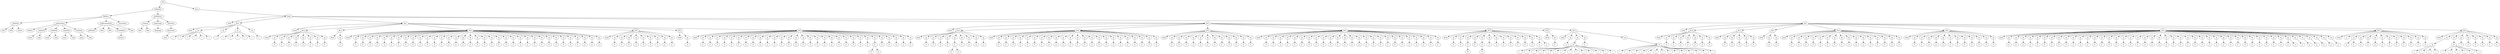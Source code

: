 digraph Tree {
	"t0" [label = "TEI"];
	"t1" [label = "teiHeader"];
	"t2" [label = "fileDesc"];
	"t3" [label = "titleStmt"];
	"t4" [label = "title"];
	"t5" [label = "title"];
	"t6" [label = "author"];
	"t7" [label = "editionStmt"];
	"t8" [label = "edition"];
	"t9" [label = "respStmt"];
	"t10" [label = "name"];
	"t11" [label = "resp"];
	"t12" [label = "respStmt"];
	"t13" [label = "name"];
	"t14" [label = "resp"];
	"t15" [label = "respStmt"];
	"t16" [label = "name"];
	"t17" [label = "resp"];
	"t18" [label = "respStmt"];
	"t19" [label = "name"];
	"t20" [label = "resp"];
	"t21" [label = "publicationStmt"];
	"t22" [label = "publisher"];
	"t23" [label = "date"];
	"t24" [label = "date"];
	"t25" [label = "availability"];
	"t26" [label = "licence"];
	"t27" [label = "idno"];
	"t28" [label = "sourceDesc"];
	"t29" [label = "profileDesc"];
	"t30" [label = "creation"];
	"t31" [label = "date"];
	"t32" [label = "date"];
	"t33" [label = "langUsage"];
	"t34" [label = "language"];
	"t35" [label = "textClass"];
	"t36" [label = "keywords"];
	"t37" [label = "term"];
	"t38" [label = "text"];
	"t39" [label = "body"];
	"t40" [label = "head"];
	"t41" [label = "div1"];
	"t42" [label = "head"];
	"t43" [label = "sp"];
	"t44" [label = "l"];
	"t45" [label = "l"];
	"t46" [label = "l"];
	"t47" [label = "l"];
	"t48" [label = "l"];
	"t49" [label = "l"];
	"t50" [label = "sp"];
	"t51" [label = "l"];
	"t52" [label = "sp"];
	"t53" [label = "l"];
	"t54" [label = "l"];
	"t55" [label = "l"];
	"t56" [label = "l"];
	"t57" [label = "l"];
	"t58" [label = "sp"];
	"t59" [label = "l"];
	"t60" [label = "div1"];
	"t61" [label = "head"];
	"t62" [label = "div2"];
	"t63" [label = "head"];
	"t64" [label = "sp"];
	"t65" [label = "p"];
	"t66" [label = "sp"];
	"t67" [label = "p"];
	"t68" [label = "sp"];
	"t69" [label = "p"];
	"t70" [label = "sp"];
	"t71" [label = "p"];
	"t72" [label = "sp"];
	"t73" [label = "p"];
	"t74" [label = "sp"];
	"t75" [label = "p"];
	"t76" [label = "sp"];
	"t77" [label = "p"];
	"t78" [label = "sp"];
	"t79" [label = "p"];
	"t80" [label = "div2"];
	"t81" [label = "head"];
	"t82" [label = "sp"];
	"t83" [label = "p"];
	"t84" [label = "div2"];
	"t85" [label = "head"];
	"t86" [label = "sp"];
	"t87" [label = "p"];
	"t88" [label = "sp"];
	"t89" [label = "p"];
	"t90" [label = "sp"];
	"t91" [label = "p"];
	"t92" [label = "sp"];
	"t93" [label = "p"];
	"t94" [label = "sp"];
	"t95" [label = "p"];
	"t96" [label = "sp"];
	"t97" [label = "p"];
	"t98" [label = "sp"];
	"t99" [label = "p"];
	"t100" [label = "sp"];
	"t101" [label = "p"];
	"t102" [label = "sp"];
	"t103" [label = "p"];
	"t104" [label = "sp"];
	"t105" [label = "p"];
	"t106" [label = "sp"];
	"t107" [label = "p"];
	"t108" [label = "sp"];
	"t109" [label = "p"];
	"t110" [label = "sp"];
	"t111" [label = "p"];
	"t112" [label = "sp"];
	"t113" [label = "p"];
	"t114" [label = "sp"];
	"t115" [label = "p"];
	"t116" [label = "sp"];
	"t117" [label = "p"];
	"t118" [label = "sp"];
	"t119" [label = "p"];
	"t120" [label = "sp"];
	"t121" [label = "p"];
	"t122" [label = "sp"];
	"t123" [label = "p"];
	"t124" [label = "sp"];
	"t125" [label = "p"];
	"t126" [label = "sp"];
	"t127" [label = "p"];
	"t128" [label = "sp"];
	"t129" [label = "p"];
	"t130" [label = "sp"];
	"t131" [label = "p"];
	"t132" [label = "sp"];
	"t133" [label = "p"];
	"t134" [label = "sp"];
	"t135" [label = "p"];
	"t136" [label = "sp"];
	"t137" [label = "p"];
	"t138" [label = "sp"];
	"t139" [label = "p"];
	"t140" [label = "sp"];
	"t141" [label = "p"];
	"t142" [label = "sp"];
	"t143" [label = "p"];
	"t144" [label = "sp"];
	"t145" [label = "p"];
	"t146" [label = "sp"];
	"t147" [label = "p"];
	"t148" [label = "sp"];
	"t149" [label = "p"];
	"t150" [label = "sp"];
	"t151" [label = "p"];
	"t152" [label = "sp"];
	"t153" [label = "p"];
	"t154" [label = "sp"];
	"t155" [label = "p"];
	"t156" [label = "div2"];
	"t157" [label = "head"];
	"t158" [label = "sp"];
	"t159" [label = "p"];
	"t160" [label = "sp"];
	"t161" [label = "p"];
	"t162" [label = "sp"];
	"t163" [label = "p"];
	"t164" [label = "sp"];
	"t165" [label = "p"];
	"t166" [label = "sp"];
	"t167" [label = "p"];
	"t168" [label = "sp"];
	"t169" [label = "p"];
	"t170" [label = "sp"];
	"t171" [label = "p"];
	"t172" [label = "sp"];
	"t173" [label = "p"];
	"t174" [label = "sp"];
	"t175" [label = "p"];
	"t176" [label = "div2"];
	"t177" [label = "head"];
	"t178" [label = "sp"];
	"t179" [label = "p"];
	"t180" [label = "div2"];
	"t181" [label = "head"];
	"t182" [label = "sp"];
	"t183" [label = "p"];
	"t184" [label = "sp"];
	"t185" [label = "p"];
	"t186" [label = "sp"];
	"t187" [label = "p"];
	"t188" [label = "sp"];
	"t189" [label = "p"];
	"t190" [label = "sp"];
	"t191" [label = "p"];
	"t192" [label = "sp"];
	"t193" [label = "p"];
	"t194" [label = "sp"];
	"t195" [label = "p"];
	"t196" [label = "sp"];
	"t197" [label = "p"];
	"t198" [label = "sp"];
	"t199" [label = "p"];
	"t200" [label = "sp"];
	"t201" [label = "p"];
	"t202" [label = "sp"];
	"t203" [label = "p"];
	"t204" [label = "sp"];
	"t205" [label = "p"];
	"t206" [label = "sp"];
	"t207" [label = "p"];
	"t208" [label = "sp"];
	"t209" [label = "p"];
	"t210" [label = "sp"];
	"t211" [label = "p"];
	"t212" [label = "sp"];
	"t213" [label = "p"];
	"t214" [label = "sp"];
	"t215" [label = "p"];
	"t216" [label = "sp"];
	"t217" [label = "p"];
	"t218" [label = "sp"];
	"t219" [label = "p"];
	"t220" [label = "sp"];
	"t221" [label = "p"];
	"t222" [label = "sp"];
	"t223" [label = "p"];
	"t224" [label = "sp"];
	"t225" [label = "p"];
	"t226" [label = "sp"];
	"t227" [label = "p"];
	"t228" [label = "sp"];
	"t229" [label = "p"];
	"t230" [label = "sp"];
	"t231" [label = "p"];
	"t232" [label = "hi"];
	"t233" [label = "hi"];
	"t234" [label = "sp"];
	"t235" [label = "p"];
	"t236" [label = "sp"];
	"t237" [label = "p"];
	"t238" [label = "sp"];
	"t239" [label = "p"];
	"t240" [label = "sp"];
	"t241" [label = "p"];
	"t242" [label = "sp"];
	"t243" [label = "p"];
	"t244" [label = "div1"];
	"t245" [label = "head"];
	"t246" [label = "div2"];
	"t247" [label = "head"];
	"t248" [label = "sp"];
	"t249" [label = "p"];
	"t250" [label = "sp"];
	"t251" [label = "p"];
	"t252" [label = "sp"];
	"t253" [label = "p"];
	"t254" [label = "sp"];
	"t255" [label = "p"];
	"t256" [label = "sp"];
	"t257" [label = "p"];
	"t258" [label = "hi"];
	"t259" [label = "hi"];
	"t260" [label = "sp"];
	"t261" [label = "p"];
	"t262" [label = "sp"];
	"t263" [label = "p"];
	"t264" [label = "sp"];
	"t265" [label = "p"];
	"t266" [label = "sp"];
	"t267" [label = "p"];
	"t268" [label = "div2"];
	"t269" [label = "head"];
	"t270" [label = "sp"];
	"t271" [label = "p"];
	"t272" [label = "sp"];
	"t273" [label = "p"];
	"t274" [label = "sp"];
	"t275" [label = "p"];
	"t276" [label = "sp"];
	"t277" [label = "p"];
	"t278" [label = "sp"];
	"t279" [label = "p"];
	"t280" [label = "sp"];
	"t281" [label = "p"];
	"t282" [label = "sp"];
	"t283" [label = "p"];
	"t284" [label = "sp"];
	"t285" [label = "p"];
	"t286" [label = "sp"];
	"t287" [label = "p"];
	"t288" [label = "sp"];
	"t289" [label = "p"];
	"t290" [label = "sp"];
	"t291" [label = "p"];
	"t292" [label = "sp"];
	"t293" [label = "p"];
	"t294" [label = "sp"];
	"t295" [label = "p"];
	"t296" [label = "sp"];
	"t297" [label = "p"];
	"t298" [label = "sp"];
	"t299" [label = "p"];
	"t300" [label = "sp"];
	"t301" [label = "p"];
	"t302" [label = "sp"];
	"t303" [label = "p"];
	"t304" [label = "sp"];
	"t305" [label = "p"];
	"t306" [label = "sp"];
	"t307" [label = "p"];
	"t308" [label = "sp"];
	"t309" [label = "p"];
	"t310" [label = "sp"];
	"t311" [label = "p"];
	"t312" [label = "sp"];
	"t313" [label = "p"];
	"t314" [label = "sp"];
	"t315" [label = "p"];
	"t316" [label = "div2"];
	"t317" [label = "head"];
	"t318" [label = "sp"];
	"t319" [label = "p"];
	"t320" [label = "sp"];
	"t321" [label = "p"];
	"t322" [label = "sp"];
	"t323" [label = "p"];
	"t324" [label = "sp"];
	"t325" [label = "p"];
	"t326" [label = "sp"];
	"t327" [label = "p"];
	"t328" [label = "sp"];
	"t329" [label = "p"];
	"t330" [label = "sp"];
	"t331" [label = "p"];
	"t332" [label = "sp"];
	"t333" [label = "p"];
	"t334" [label = "sp"];
	"t335" [label = "p"];
	"t336" [label = "sp"];
	"t337" [label = "p"];
	"t338" [label = "sp"];
	"t339" [label = "p"];
	"t340" [label = "sp"];
	"t341" [label = "p"];
	"t342" [label = "div2"];
	"t343" [label = "head"];
	"t344" [label = "sp"];
	"t345" [label = "p"];
	"t346" [label = "sp"];
	"t347" [label = "p"];
	"t348" [label = "sp"];
	"t349" [label = "p"];
	"t350" [label = "sp"];
	"t351" [label = "p"];
	"t352" [label = "sp"];
	"t353" [label = "p"];
	"t354" [label = "sp"];
	"t355" [label = "p"];
	"t356" [label = "sp"];
	"t357" [label = "p"];
	"t358" [label = "sp"];
	"t359" [label = "p"];
	"t360" [label = "sp"];
	"t361" [label = "p"];
	"t362" [label = "sp"];
	"t363" [label = "p"];
	"t364" [label = "sp"];
	"t365" [label = "p"];
	"t366" [label = "sp"];
	"t367" [label = "p"];
	"t368" [label = "sp"];
	"t369" [label = "p"];
	"t370" [label = "sp"];
	"t371" [label = "p"];
	"t372" [label = "sp"];
	"t373" [label = "p"];
	"t374" [label = "sp"];
	"t375" [label = "p"];
	"t376" [label = "sp"];
	"t377" [label = "p"];
	"t378" [label = "sp"];
	"t379" [label = "p"];
	"t380" [label = "sp"];
	"t381" [label = "p"];
	"t382" [label = "sp"];
	"t383" [label = "p"];
	"t384" [label = "sp"];
	"t385" [label = "p"];
	"t386" [label = "sp"];
	"t387" [label = "p"];
	"t388" [label = "sp"];
	"t389" [label = "p"];
	"t390" [label = "sp"];
	"t391" [label = "p"];
	"t392" [label = "sp"];
	"t393" [label = "p"];
	"t394" [label = "div2"];
	"t395" [label = "head"];
	"t396" [label = "sp"];
	"t397" [label = "p"];
	"t398" [label = "sp"];
	"t399" [label = "p"];
	"t400" [label = "sp"];
	"t401" [label = "p"];
	"t402" [label = "hi"];
	"t403" [label = "sp"];
	"t404" [label = "p"];
	"t405" [label = "sp"];
	"t406" [label = "p"];
	"t407" [label = "hi"];
	"t408" [label = "sp"];
	"t409" [label = "p"];
	"t410" [label = "sp"];
	"t411" [label = "p"];
	"t412" [label = "sp"];
	"t413" [label = "p"];
	"t414" [label = "sp"];
	"t415" [label = "p"];
	"t416" [label = "sp"];
	"t417" [label = "p"];
	"t418" [label = "sp"];
	"t419" [label = "p"];
	"t420" [label = "sp"];
	"t421" [label = "p"];
	"t422" [label = "sp"];
	"t423" [label = "p"];
	"t424" [label = "p"];
	"t425" [label = "div2"];
	"t426" [label = "head"];
	"t427" [label = "sp"];
	"t428" [label = "p"];
	"t429" [label = "div2"];
	"t430" [label = "head"];
	"t431" [label = "sp"];
	"t432" [label = "p"];
	"t433" [label = "sp"];
	"t434" [label = "lg"];
	"t435" [label = "l"];
	"t436" [label = "l"];
	"t437" [label = "l"];
	"t438" [label = "l"];
	"t439" [label = "l"];
	"t440" [label = "l"];
	"t441" [label = "l"];
	"t442" [label = "l"];
	"t443" [label = "l"];
	"t444" [label = "l"];
	"t445" [label = "l"];
	"t446" [label = "l"];
	"t447" [label = "l"];
	"t448" [label = "l"];
	"t449" [label = "sp"];
	"t450" [label = "p"];
	"t451" [label = "sp"];
	"t452" [label = "lg"];
	"t453" [label = "l"];
	"t454" [label = "l"];
	"t455" [label = "l"];
	"t456" [label = "l"];
	"t457" [label = "l"];
	"t458" [label = "l"];
	"t459" [label = "l"];
	"t460" [label = "l"];
	"t461" [label = "l"];
	"t462" [label = "l"];
	"t463" [label = "l"];
	"t464" [label = "l"];
	"t465" [label = "l"];
	"t466" [label = "l"];
	"t467" [label = "div1"];
	"t468" [label = "head"];
	"t469" [label = "div2"];
	"t470" [label = "head"];
	"t471" [label = "sp"];
	"t472" [label = "p"];
	"t473" [label = "sp"];
	"t474" [label = "p"];
	"t475" [label = "sp"];
	"t476" [label = "p"];
	"t477" [label = "sp"];
	"t478" [label = "p"];
	"t479" [label = "sp"];
	"t480" [label = "p"];
	"t481" [label = "sp"];
	"t482" [label = "p"];
	"t483" [label = "sp"];
	"t484" [label = "p"];
	"t485" [label = "div2"];
	"t486" [label = "head"];
	"t487" [label = "sp"];
	"t488" [label = "p"];
	"t489" [label = "sp"];
	"t490" [label = "p"];
	"t491" [label = "sp"];
	"t492" [label = "p"];
	"t493" [label = "sp"];
	"t494" [label = "p"];
	"t495" [label = "sp"];
	"t496" [label = "p"];
	"t497" [label = "div2"];
	"t498" [label = "head"];
	"t499" [label = "sp"];
	"t500" [label = "p"];
	"t501" [label = "sp"];
	"t502" [label = "p"];
	"t503" [label = "div2"];
	"t504" [label = "head"];
	"t505" [label = "sp"];
	"t506" [label = "p"];
	"t507" [label = "sp"];
	"t508" [label = "p"];
	"t509" [label = "sp"];
	"t510" [label = "p"];
	"t511" [label = "sp"];
	"t512" [label = "p"];
	"t513" [label = "sp"];
	"t514" [label = "p"];
	"t515" [label = "sp"];
	"t516" [label = "p"];
	"t517" [label = "sp"];
	"t518" [label = "p"];
	"t519" [label = "sp"];
	"t520" [label = "p"];
	"t521" [label = "sp"];
	"t522" [label = "p"];
	"t523" [label = "sp"];
	"t524" [label = "p"];
	"t525" [label = "sp"];
	"t526" [label = "p"];
	"t527" [label = "sp"];
	"t528" [label = "p"];
	"t529" [label = "sp"];
	"t530" [label = "p"];
	"t531" [label = "sp"];
	"t532" [label = "p"];
	"t533" [label = "sp"];
	"t534" [label = "p"];
	"t535" [label = "sp"];
	"t536" [label = "p"];
	"t537" [label = "div2"];
	"t538" [label = "head"];
	"t539" [label = "sp"];
	"t540" [label = "p"];
	"t541" [label = "sp"];
	"t542" [label = "p"];
	"t543" [label = "sp"];
	"t544" [label = "p"];
	"t545" [label = "sp"];
	"t546" [label = "p"];
	"t547" [label = "sp"];
	"t548" [label = "p"];
	"t549" [label = "sp"];
	"t550" [label = "p"];
	"t551" [label = "sp"];
	"t552" [label = "p"];
	"t553" [label = "sp"];
	"t554" [label = "p"];
	"t555" [label = "sp"];
	"t556" [label = "p"];
	"t557" [label = "sp"];
	"t558" [label = "p"];
	"t559" [label = "sp"];
	"t560" [label = "p"];
	"t561" [label = "sp"];
	"t562" [label = "p"];
	"t563" [label = "div2"];
	"t564" [label = "head"];
	"t565" [label = "sp"];
	"t566" [label = "p"];
	"t567" [label = "sp"];
	"t568" [label = "p"];
	"t569" [label = "sp"];
	"t570" [label = "p"];
	"t571" [label = "sp"];
	"t572" [label = "p"];
	"t573" [label = "sp"];
	"t574" [label = "p"];
	"t575" [label = "sp"];
	"t576" [label = "p"];
	"t577" [label = "sp"];
	"t578" [label = "p"];
	"t579" [label = "sp"];
	"t580" [label = "p"];
	"t581" [label = "sp"];
	"t582" [label = "p"];
	"t583" [label = "sp"];
	"t584" [label = "p"];
	"t585" [label = "sp"];
	"t586" [label = "p"];
	"t587" [label = "sp"];
	"t588" [label = "p"];
	"t589" [label = "sp"];
	"t590" [label = "p"];
	"t591" [label = "sp"];
	"t592" [label = "p"];
	"t593" [label = "sp"];
	"t594" [label = "p"];
	"t595" [label = "sp"];
	"t596" [label = "p"];
	"t597" [label = "sp"];
	"t598" [label = "p"];
	"t599" [label = "sp"];
	"t600" [label = "p"];
	"t601" [label = "sp"];
	"t602" [label = "p"];
	"t603" [label = "sp"];
	"t604" [label = "p"];
	"t605" [label = "sp"];
	"t606" [label = "p"];
	"t607" [label = "sp"];
	"t608" [label = "p"];
	"t609" [label = "sp"];
	"t610" [label = "p"];
	"t611" [label = "sp"];
	"t612" [label = "p"];
	"t613" [label = "sp"];
	"t614" [label = "p"];
	"t615" [label = "sp"];
	"t616" [label = "p"];
	"t617" [label = "sp"];
	"t618" [label = "p"];
	"t619" [label = "sp"];
	"t620" [label = "p"];
	"t621" [label = "sp"];
	"t622" [label = "p"];
	"t623" [label = "sp"];
	"t624" [label = "p"];
	"t625" [label = "sp"];
	"t626" [label = "p"];
	"t627" [label = "sp"];
	"t628" [label = "p"];
	"t629" [label = "sp"];
	"t630" [label = "p"];
	"t631" [label = "sp"];
	"t632" [label = "p"];
	"t633" [label = "sp"];
	"t634" [label = "p"];
	"t635" [label = "sp"];
	"t636" [label = "p"];
	"t637" [label = "sp"];
	"t638" [label = "p"];
	"t639" [label = "sp"];
	"t640" [label = "p"];
	"t641" [label = "sp"];
	"t642" [label = "p"];
	"t643" [label = "sp"];
	"t644" [label = "p"];
	"t645" [label = "p"];
	"t646" [label = "sp"];
	"t647" [label = "p"];
	"t648" [label = "sp"];
	"t649" [label = "p"];
	"t650" [label = "sp"];
	"t651" [label = "p"];
	"t652" [label = "sp"];
	"t653" [label = "p"];
	"t654" [label = "sp"];
	"t655" [label = "p"];
	"t656" [label = "sp"];
	"t657" [label = "p"];
	"t658" [label = "div2"];
	"t659" [label = "head"];
	"t660" [label = "p"];
	"t661" [label = "sp"];
	"t662" [label = "p"];
	"t663" [label = "p"];
	"t664" [label = "sp"];
	"t665" [label = "p"];
	"t666" [label = "sp"];
	"t667" [label = "p"];
	"t668" [label = "sp"];
	"t669" [label = "p"];
	"t670" [label = "sp"];
	"t671" [label = "p"];
	"t672" [label = "sp"];
	"t673" [label = "p"];
	"t674" [label = "sp"];
	"t675" [label = "p"];
	"t676" [label = "sp"];
	"t677" [label = "p"];
	"t678" [label = "sp"];
	"t679" [label = "p"];
	"t680" [label = "sp"];
	"t681" [label = "p"];
	"t682" [label = "sp"];
	"t683" [label = "p"];
	"t684" [label = "div2"];
	"t685" [label = "head"];
	"t686" [label = "sp"];
	"t687" [label = "lg"];
	"t688" [label = "l"];
	"t689" [label = "l"];
	"t690" [label = "l"];
	"t691" [label = "l"];
	"t692" [label = "sp"];
	"t693" [label = "lg"];
	"t694" [label = "l"];
	"t695" [label = "l"];
	"t696" [label = "l"];
	"t697" [label = "l"];
	"t698" [label = "l"];
	"t699" [label = "l"];
	"t700" [label = "sp"];
	"t701" [label = "l"];
	"t702" [label = "sp"];
	"t703" [label = "p"];
	"t704" [label = "sp"];
	"t705" [label = "p"];
	"t706" [label = "sp"];
	"t707" [label = "p"];
	"t708" [label = "sp"];
	"t709" [label = "p"];
	"t710" [label = "sp"];
	"t711" [label = "p"];
	"t0" -> "t1";
	"t1" -> "t2";
	"t2" -> "t3";
	"t3" -> "t4";
	"t3" -> "t5";
	"t3" -> "t6";
	"t2" -> "t7";
	"t7" -> "t8";
	"t7" -> "t9";
	"t9" -> "t10";
	"t9" -> "t11";
	"t7" -> "t12";
	"t12" -> "t13";
	"t12" -> "t14";
	"t7" -> "t15";
	"t15" -> "t16";
	"t15" -> "t17";
	"t7" -> "t18";
	"t18" -> "t19";
	"t18" -> "t20";
	"t2" -> "t21";
	"t21" -> "t22";
	"t21" -> "t23";
	"t21" -> "t24";
	"t21" -> "t25";
	"t25" -> "t26";
	"t21" -> "t27";
	"t2" -> "t28";
	"t1" -> "t29";
	"t29" -> "t30";
	"t30" -> "t31";
	"t30" -> "t32";
	"t29" -> "t33";
	"t33" -> "t34";
	"t29" -> "t35";
	"t35" -> "t36";
	"t36" -> "t37";
	"t0" -> "t38";
	"t38" -> "t39";
	"t39" -> "t40";
	"t39" -> "t41";
	"t41" -> "t42";
	"t41" -> "t43";
	"t43" -> "t44";
	"t43" -> "t45";
	"t43" -> "t46";
	"t43" -> "t47";
	"t43" -> "t48";
	"t43" -> "t49";
	"t41" -> "t50";
	"t50" -> "t51";
	"t41" -> "t52";
	"t52" -> "t53";
	"t52" -> "t54";
	"t52" -> "t55";
	"t52" -> "t56";
	"t52" -> "t57";
	"t41" -> "t58";
	"t58" -> "t59";
	"t39" -> "t60";
	"t60" -> "t61";
	"t60" -> "t62";
	"t62" -> "t63";
	"t62" -> "t64";
	"t64" -> "t65";
	"t62" -> "t66";
	"t66" -> "t67";
	"t62" -> "t68";
	"t68" -> "t69";
	"t62" -> "t70";
	"t70" -> "t71";
	"t62" -> "t72";
	"t72" -> "t73";
	"t62" -> "t74";
	"t74" -> "t75";
	"t62" -> "t76";
	"t76" -> "t77";
	"t62" -> "t78";
	"t78" -> "t79";
	"t60" -> "t80";
	"t80" -> "t81";
	"t80" -> "t82";
	"t82" -> "t83";
	"t60" -> "t84";
	"t84" -> "t85";
	"t84" -> "t86";
	"t86" -> "t87";
	"t84" -> "t88";
	"t88" -> "t89";
	"t84" -> "t90";
	"t90" -> "t91";
	"t84" -> "t92";
	"t92" -> "t93";
	"t84" -> "t94";
	"t94" -> "t95";
	"t84" -> "t96";
	"t96" -> "t97";
	"t84" -> "t98";
	"t98" -> "t99";
	"t84" -> "t100";
	"t100" -> "t101";
	"t84" -> "t102";
	"t102" -> "t103";
	"t84" -> "t104";
	"t104" -> "t105";
	"t84" -> "t106";
	"t106" -> "t107";
	"t84" -> "t108";
	"t108" -> "t109";
	"t84" -> "t110";
	"t110" -> "t111";
	"t84" -> "t112";
	"t112" -> "t113";
	"t84" -> "t114";
	"t114" -> "t115";
	"t84" -> "t116";
	"t116" -> "t117";
	"t84" -> "t118";
	"t118" -> "t119";
	"t84" -> "t120";
	"t120" -> "t121";
	"t84" -> "t122";
	"t122" -> "t123";
	"t84" -> "t124";
	"t124" -> "t125";
	"t84" -> "t126";
	"t126" -> "t127";
	"t84" -> "t128";
	"t128" -> "t129";
	"t84" -> "t130";
	"t130" -> "t131";
	"t84" -> "t132";
	"t132" -> "t133";
	"t84" -> "t134";
	"t134" -> "t135";
	"t84" -> "t136";
	"t136" -> "t137";
	"t84" -> "t138";
	"t138" -> "t139";
	"t84" -> "t140";
	"t140" -> "t141";
	"t84" -> "t142";
	"t142" -> "t143";
	"t84" -> "t144";
	"t144" -> "t145";
	"t84" -> "t146";
	"t146" -> "t147";
	"t84" -> "t148";
	"t148" -> "t149";
	"t84" -> "t150";
	"t150" -> "t151";
	"t84" -> "t152";
	"t152" -> "t153";
	"t84" -> "t154";
	"t154" -> "t155";
	"t60" -> "t156";
	"t156" -> "t157";
	"t156" -> "t158";
	"t158" -> "t159";
	"t156" -> "t160";
	"t160" -> "t161";
	"t156" -> "t162";
	"t162" -> "t163";
	"t156" -> "t164";
	"t164" -> "t165";
	"t156" -> "t166";
	"t166" -> "t167";
	"t156" -> "t168";
	"t168" -> "t169";
	"t156" -> "t170";
	"t170" -> "t171";
	"t156" -> "t172";
	"t172" -> "t173";
	"t156" -> "t174";
	"t174" -> "t175";
	"t60" -> "t176";
	"t176" -> "t177";
	"t176" -> "t178";
	"t178" -> "t179";
	"t60" -> "t180";
	"t180" -> "t181";
	"t180" -> "t182";
	"t182" -> "t183";
	"t180" -> "t184";
	"t184" -> "t185";
	"t180" -> "t186";
	"t186" -> "t187";
	"t180" -> "t188";
	"t188" -> "t189";
	"t180" -> "t190";
	"t190" -> "t191";
	"t180" -> "t192";
	"t192" -> "t193";
	"t180" -> "t194";
	"t194" -> "t195";
	"t180" -> "t196";
	"t196" -> "t197";
	"t180" -> "t198";
	"t198" -> "t199";
	"t180" -> "t200";
	"t200" -> "t201";
	"t180" -> "t202";
	"t202" -> "t203";
	"t180" -> "t204";
	"t204" -> "t205";
	"t180" -> "t206";
	"t206" -> "t207";
	"t180" -> "t208";
	"t208" -> "t209";
	"t180" -> "t210";
	"t210" -> "t211";
	"t180" -> "t212";
	"t212" -> "t213";
	"t180" -> "t214";
	"t214" -> "t215";
	"t180" -> "t216";
	"t216" -> "t217";
	"t180" -> "t218";
	"t218" -> "t219";
	"t180" -> "t220";
	"t220" -> "t221";
	"t180" -> "t222";
	"t222" -> "t223";
	"t180" -> "t224";
	"t224" -> "t225";
	"t180" -> "t226";
	"t226" -> "t227";
	"t180" -> "t228";
	"t228" -> "t229";
	"t180" -> "t230";
	"t230" -> "t231";
	"t231" -> "t232";
	"t231" -> "t233";
	"t180" -> "t234";
	"t234" -> "t235";
	"t180" -> "t236";
	"t236" -> "t237";
	"t180" -> "t238";
	"t238" -> "t239";
	"t180" -> "t240";
	"t240" -> "t241";
	"t180" -> "t242";
	"t242" -> "t243";
	"t39" -> "t244";
	"t244" -> "t245";
	"t244" -> "t246";
	"t246" -> "t247";
	"t246" -> "t248";
	"t248" -> "t249";
	"t246" -> "t250";
	"t250" -> "t251";
	"t246" -> "t252";
	"t252" -> "t253";
	"t246" -> "t254";
	"t254" -> "t255";
	"t246" -> "t256";
	"t256" -> "t257";
	"t257" -> "t258";
	"t257" -> "t259";
	"t246" -> "t260";
	"t260" -> "t261";
	"t246" -> "t262";
	"t262" -> "t263";
	"t246" -> "t264";
	"t264" -> "t265";
	"t246" -> "t266";
	"t266" -> "t267";
	"t244" -> "t268";
	"t268" -> "t269";
	"t268" -> "t270";
	"t270" -> "t271";
	"t268" -> "t272";
	"t272" -> "t273";
	"t268" -> "t274";
	"t274" -> "t275";
	"t268" -> "t276";
	"t276" -> "t277";
	"t268" -> "t278";
	"t278" -> "t279";
	"t268" -> "t280";
	"t280" -> "t281";
	"t268" -> "t282";
	"t282" -> "t283";
	"t268" -> "t284";
	"t284" -> "t285";
	"t268" -> "t286";
	"t286" -> "t287";
	"t268" -> "t288";
	"t288" -> "t289";
	"t268" -> "t290";
	"t290" -> "t291";
	"t268" -> "t292";
	"t292" -> "t293";
	"t268" -> "t294";
	"t294" -> "t295";
	"t268" -> "t296";
	"t296" -> "t297";
	"t268" -> "t298";
	"t298" -> "t299";
	"t268" -> "t300";
	"t300" -> "t301";
	"t268" -> "t302";
	"t302" -> "t303";
	"t268" -> "t304";
	"t304" -> "t305";
	"t268" -> "t306";
	"t306" -> "t307";
	"t268" -> "t308";
	"t308" -> "t309";
	"t268" -> "t310";
	"t310" -> "t311";
	"t268" -> "t312";
	"t312" -> "t313";
	"t268" -> "t314";
	"t314" -> "t315";
	"t244" -> "t316";
	"t316" -> "t317";
	"t316" -> "t318";
	"t318" -> "t319";
	"t316" -> "t320";
	"t320" -> "t321";
	"t316" -> "t322";
	"t322" -> "t323";
	"t316" -> "t324";
	"t324" -> "t325";
	"t316" -> "t326";
	"t326" -> "t327";
	"t316" -> "t328";
	"t328" -> "t329";
	"t316" -> "t330";
	"t330" -> "t331";
	"t316" -> "t332";
	"t332" -> "t333";
	"t316" -> "t334";
	"t334" -> "t335";
	"t316" -> "t336";
	"t336" -> "t337";
	"t316" -> "t338";
	"t338" -> "t339";
	"t316" -> "t340";
	"t340" -> "t341";
	"t244" -> "t342";
	"t342" -> "t343";
	"t342" -> "t344";
	"t344" -> "t345";
	"t342" -> "t346";
	"t346" -> "t347";
	"t342" -> "t348";
	"t348" -> "t349";
	"t342" -> "t350";
	"t350" -> "t351";
	"t342" -> "t352";
	"t352" -> "t353";
	"t342" -> "t354";
	"t354" -> "t355";
	"t342" -> "t356";
	"t356" -> "t357";
	"t342" -> "t358";
	"t358" -> "t359";
	"t342" -> "t360";
	"t360" -> "t361";
	"t342" -> "t362";
	"t362" -> "t363";
	"t342" -> "t364";
	"t364" -> "t365";
	"t342" -> "t366";
	"t366" -> "t367";
	"t342" -> "t368";
	"t368" -> "t369";
	"t342" -> "t370";
	"t370" -> "t371";
	"t342" -> "t372";
	"t372" -> "t373";
	"t342" -> "t374";
	"t374" -> "t375";
	"t342" -> "t376";
	"t376" -> "t377";
	"t342" -> "t378";
	"t378" -> "t379";
	"t342" -> "t380";
	"t380" -> "t381";
	"t342" -> "t382";
	"t382" -> "t383";
	"t342" -> "t384";
	"t384" -> "t385";
	"t342" -> "t386";
	"t386" -> "t387";
	"t342" -> "t388";
	"t388" -> "t389";
	"t342" -> "t390";
	"t390" -> "t391";
	"t342" -> "t392";
	"t392" -> "t393";
	"t244" -> "t394";
	"t394" -> "t395";
	"t394" -> "t396";
	"t396" -> "t397";
	"t394" -> "t398";
	"t398" -> "t399";
	"t394" -> "t400";
	"t400" -> "t401";
	"t401" -> "t402";
	"t394" -> "t403";
	"t403" -> "t404";
	"t394" -> "t405";
	"t405" -> "t406";
	"t406" -> "t407";
	"t394" -> "t408";
	"t408" -> "t409";
	"t394" -> "t410";
	"t410" -> "t411";
	"t394" -> "t412";
	"t412" -> "t413";
	"t394" -> "t414";
	"t414" -> "t415";
	"t394" -> "t416";
	"t416" -> "t417";
	"t394" -> "t418";
	"t418" -> "t419";
	"t394" -> "t420";
	"t420" -> "t421";
	"t394" -> "t422";
	"t422" -> "t423";
	"t422" -> "t424";
	"t244" -> "t425";
	"t425" -> "t426";
	"t425" -> "t427";
	"t427" -> "t428";
	"t244" -> "t429";
	"t429" -> "t430";
	"t429" -> "t431";
	"t431" -> "t432";
	"t429" -> "t433";
	"t433" -> "t434";
	"t434" -> "t435";
	"t434" -> "t436";
	"t434" -> "t437";
	"t434" -> "t438";
	"t434" -> "t439";
	"t434" -> "t440";
	"t434" -> "t441";
	"t434" -> "t442";
	"t434" -> "t443";
	"t434" -> "t444";
	"t434" -> "t445";
	"t434" -> "t446";
	"t434" -> "t447";
	"t434" -> "t448";
	"t429" -> "t449";
	"t449" -> "t450";
	"t429" -> "t451";
	"t451" -> "t452";
	"t452" -> "t453";
	"t452" -> "t454";
	"t452" -> "t455";
	"t452" -> "t456";
	"t452" -> "t457";
	"t452" -> "t458";
	"t452" -> "t459";
	"t452" -> "t460";
	"t452" -> "t461";
	"t452" -> "t462";
	"t452" -> "t463";
	"t452" -> "t464";
	"t452" -> "t465";
	"t452" -> "t466";
	"t39" -> "t467";
	"t467" -> "t468";
	"t467" -> "t469";
	"t469" -> "t470";
	"t469" -> "t471";
	"t471" -> "t472";
	"t469" -> "t473";
	"t473" -> "t474";
	"t469" -> "t475";
	"t475" -> "t476";
	"t469" -> "t477";
	"t477" -> "t478";
	"t469" -> "t479";
	"t479" -> "t480";
	"t469" -> "t481";
	"t481" -> "t482";
	"t469" -> "t483";
	"t483" -> "t484";
	"t467" -> "t485";
	"t485" -> "t486";
	"t485" -> "t487";
	"t487" -> "t488";
	"t485" -> "t489";
	"t489" -> "t490";
	"t485" -> "t491";
	"t491" -> "t492";
	"t485" -> "t493";
	"t493" -> "t494";
	"t485" -> "t495";
	"t495" -> "t496";
	"t467" -> "t497";
	"t497" -> "t498";
	"t497" -> "t499";
	"t499" -> "t500";
	"t497" -> "t501";
	"t501" -> "t502";
	"t467" -> "t503";
	"t503" -> "t504";
	"t503" -> "t505";
	"t505" -> "t506";
	"t503" -> "t507";
	"t507" -> "t508";
	"t503" -> "t509";
	"t509" -> "t510";
	"t503" -> "t511";
	"t511" -> "t512";
	"t503" -> "t513";
	"t513" -> "t514";
	"t503" -> "t515";
	"t515" -> "t516";
	"t503" -> "t517";
	"t517" -> "t518";
	"t503" -> "t519";
	"t519" -> "t520";
	"t503" -> "t521";
	"t521" -> "t522";
	"t503" -> "t523";
	"t523" -> "t524";
	"t503" -> "t525";
	"t525" -> "t526";
	"t503" -> "t527";
	"t527" -> "t528";
	"t503" -> "t529";
	"t529" -> "t530";
	"t503" -> "t531";
	"t531" -> "t532";
	"t503" -> "t533";
	"t533" -> "t534";
	"t503" -> "t535";
	"t535" -> "t536";
	"t467" -> "t537";
	"t537" -> "t538";
	"t537" -> "t539";
	"t539" -> "t540";
	"t537" -> "t541";
	"t541" -> "t542";
	"t537" -> "t543";
	"t543" -> "t544";
	"t537" -> "t545";
	"t545" -> "t546";
	"t537" -> "t547";
	"t547" -> "t548";
	"t537" -> "t549";
	"t549" -> "t550";
	"t537" -> "t551";
	"t551" -> "t552";
	"t537" -> "t553";
	"t553" -> "t554";
	"t537" -> "t555";
	"t555" -> "t556";
	"t537" -> "t557";
	"t557" -> "t558";
	"t537" -> "t559";
	"t559" -> "t560";
	"t537" -> "t561";
	"t561" -> "t562";
	"t467" -> "t563";
	"t563" -> "t564";
	"t563" -> "t565";
	"t565" -> "t566";
	"t563" -> "t567";
	"t567" -> "t568";
	"t563" -> "t569";
	"t569" -> "t570";
	"t563" -> "t571";
	"t571" -> "t572";
	"t563" -> "t573";
	"t573" -> "t574";
	"t563" -> "t575";
	"t575" -> "t576";
	"t563" -> "t577";
	"t577" -> "t578";
	"t563" -> "t579";
	"t579" -> "t580";
	"t563" -> "t581";
	"t581" -> "t582";
	"t563" -> "t583";
	"t583" -> "t584";
	"t563" -> "t585";
	"t585" -> "t586";
	"t563" -> "t587";
	"t587" -> "t588";
	"t563" -> "t589";
	"t589" -> "t590";
	"t563" -> "t591";
	"t591" -> "t592";
	"t563" -> "t593";
	"t593" -> "t594";
	"t563" -> "t595";
	"t595" -> "t596";
	"t563" -> "t597";
	"t597" -> "t598";
	"t563" -> "t599";
	"t599" -> "t600";
	"t563" -> "t601";
	"t601" -> "t602";
	"t563" -> "t603";
	"t603" -> "t604";
	"t563" -> "t605";
	"t605" -> "t606";
	"t563" -> "t607";
	"t607" -> "t608";
	"t563" -> "t609";
	"t609" -> "t610";
	"t563" -> "t611";
	"t611" -> "t612";
	"t563" -> "t613";
	"t613" -> "t614";
	"t563" -> "t615";
	"t615" -> "t616";
	"t563" -> "t617";
	"t617" -> "t618";
	"t563" -> "t619";
	"t619" -> "t620";
	"t563" -> "t621";
	"t621" -> "t622";
	"t563" -> "t623";
	"t623" -> "t624";
	"t563" -> "t625";
	"t625" -> "t626";
	"t563" -> "t627";
	"t627" -> "t628";
	"t563" -> "t629";
	"t629" -> "t630";
	"t563" -> "t631";
	"t631" -> "t632";
	"t563" -> "t633";
	"t633" -> "t634";
	"t563" -> "t635";
	"t635" -> "t636";
	"t563" -> "t637";
	"t637" -> "t638";
	"t563" -> "t639";
	"t639" -> "t640";
	"t563" -> "t641";
	"t641" -> "t642";
	"t563" -> "t643";
	"t643" -> "t644";
	"t643" -> "t645";
	"t563" -> "t646";
	"t646" -> "t647";
	"t563" -> "t648";
	"t648" -> "t649";
	"t563" -> "t650";
	"t650" -> "t651";
	"t563" -> "t652";
	"t652" -> "t653";
	"t563" -> "t654";
	"t654" -> "t655";
	"t563" -> "t656";
	"t656" -> "t657";
	"t467" -> "t658";
	"t658" -> "t659";
	"t658" -> "t660";
	"t658" -> "t661";
	"t661" -> "t662";
	"t661" -> "t663";
	"t658" -> "t664";
	"t664" -> "t665";
	"t658" -> "t666";
	"t666" -> "t667";
	"t658" -> "t668";
	"t668" -> "t669";
	"t658" -> "t670";
	"t670" -> "t671";
	"t658" -> "t672";
	"t672" -> "t673";
	"t658" -> "t674";
	"t674" -> "t675";
	"t658" -> "t676";
	"t676" -> "t677";
	"t658" -> "t678";
	"t678" -> "t679";
	"t658" -> "t680";
	"t680" -> "t681";
	"t658" -> "t682";
	"t682" -> "t683";
	"t467" -> "t684";
	"t684" -> "t685";
	"t684" -> "t686";
	"t686" -> "t687";
	"t687" -> "t688";
	"t687" -> "t689";
	"t687" -> "t690";
	"t687" -> "t691";
	"t684" -> "t692";
	"t692" -> "t693";
	"t693" -> "t694";
	"t693" -> "t695";
	"t693" -> "t696";
	"t693" -> "t697";
	"t693" -> "t698";
	"t693" -> "t699";
	"t684" -> "t700";
	"t700" -> "t701";
	"t684" -> "t702";
	"t702" -> "t703";
	"t684" -> "t704";
	"t704" -> "t705";
	"t684" -> "t706";
	"t706" -> "t707";
	"t684" -> "t708";
	"t708" -> "t709";
	"t684" -> "t710";
	"t710" -> "t711";
}
